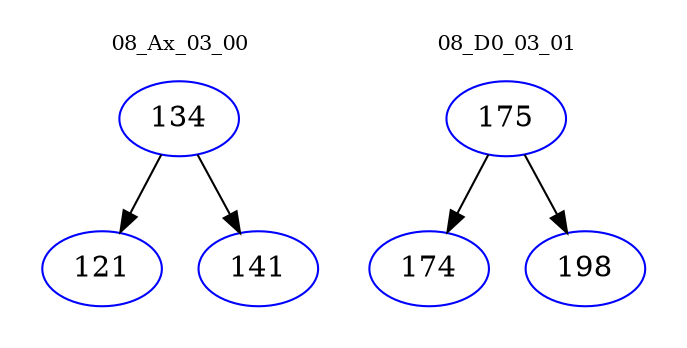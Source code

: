 digraph{
subgraph cluster_0 {
color = white
label = "08_Ax_03_00";
fontsize=10;
T0_134 [label="134", color="blue"]
T0_134 -> T0_121 [color="black"]
T0_121 [label="121", color="blue"]
T0_134 -> T0_141 [color="black"]
T0_141 [label="141", color="blue"]
}
subgraph cluster_1 {
color = white
label = "08_D0_03_01";
fontsize=10;
T1_175 [label="175", color="blue"]
T1_175 -> T1_174 [color="black"]
T1_174 [label="174", color="blue"]
T1_175 -> T1_198 [color="black"]
T1_198 [label="198", color="blue"]
}
}
